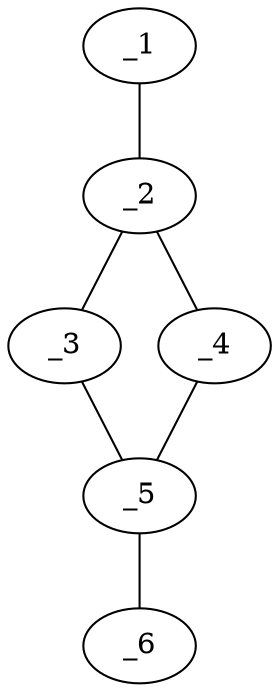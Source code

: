 graph molid14085 {
	_1	 [charge=0,
		chem=4,
		symbol="N  ",
		x="5.4142",
		y=0];
	_2	 [charge=0,
		chem=1,
		symbol="C  ",
		x="4.4142",
		y=0];
	_1 -- _2	 [valence=1];
	_3	 [charge=0,
		chem=4,
		symbol="N  ",
		x="3.7071",
		y="-0.7071"];
	_2 -- _3	 [valence=2];
	_4	 [charge=0,
		chem=4,
		symbol="N  ",
		x="3.7071",
		y="0.7071"];
	_2 -- _4	 [valence=1];
	_5	 [charge=0,
		chem=1,
		symbol="C  ",
		x=3,
		y=0];
	_3 -- _5	 [valence=1];
	_4 -- _5	 [valence=2];
	_6	 [charge=0,
		chem=4,
		symbol="N  ",
		x=2,
		y=0];
	_5 -- _6	 [valence=1];
}
